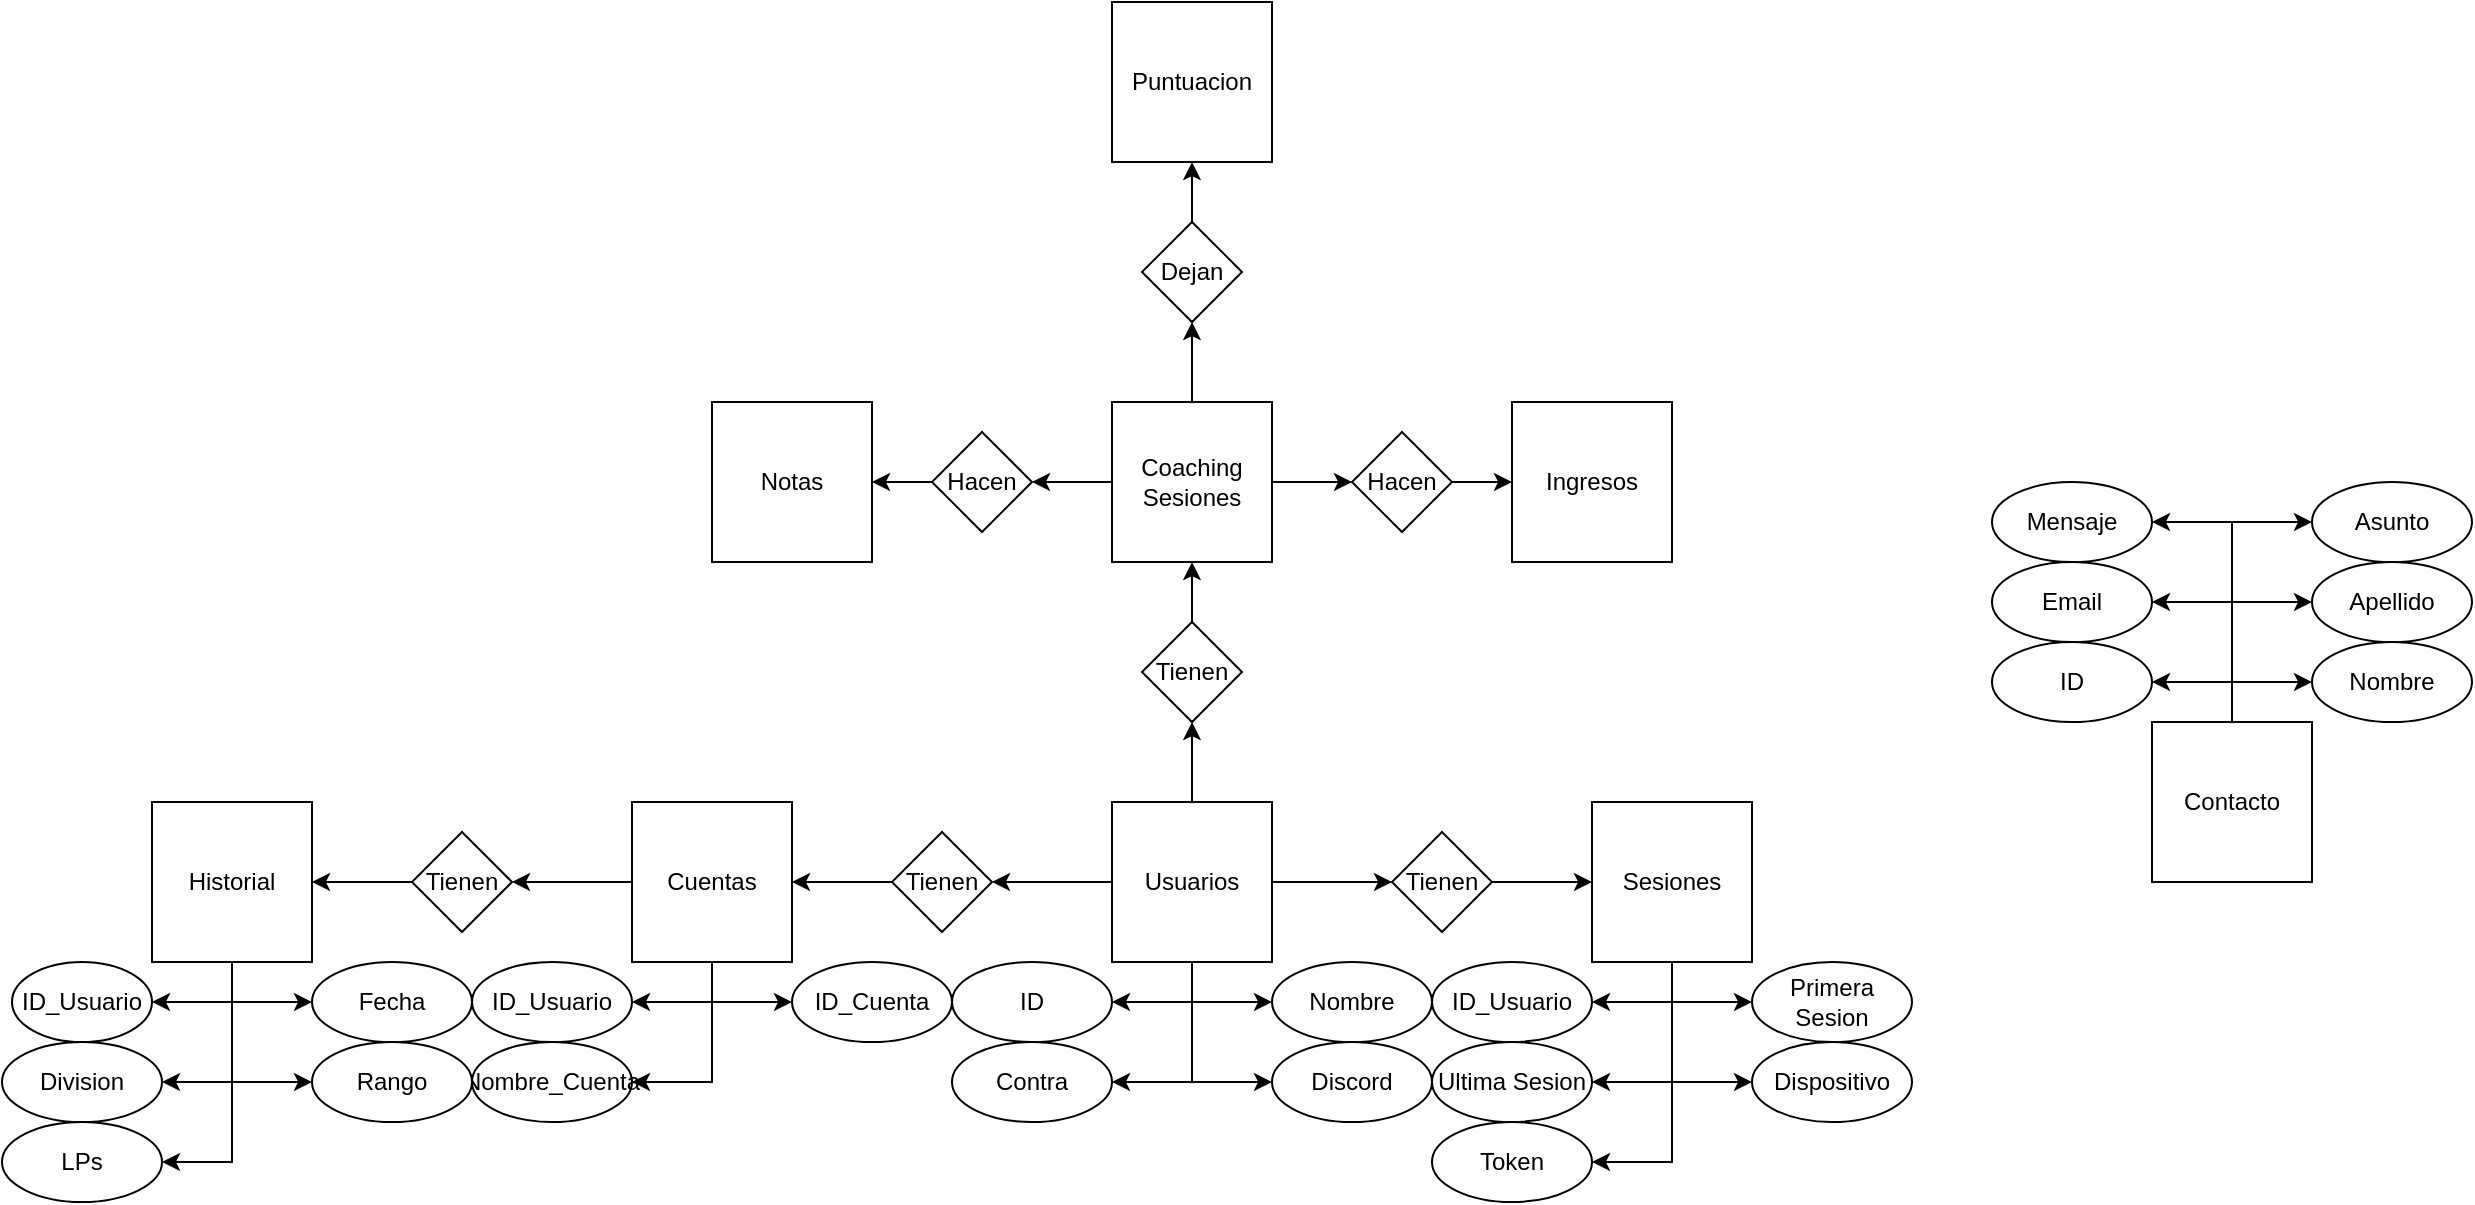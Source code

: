 <mxfile>
    <diagram name="Página-1" id="68uL73ih5Qv2NwUpenhS">
        <mxGraphModel dx="1892" dy="1597" grid="1" gridSize="10" guides="1" tooltips="1" connect="1" arrows="1" fold="1" page="1" pageScale="1" pageWidth="827" pageHeight="1169" math="0" shadow="0">
            <root>
                <mxCell id="0"/>
                <mxCell id="1" parent="0"/>
                <mxCell id="9f2d0XfLrXAN-zf3y8o4-28" style="edgeStyle=orthogonalEdgeStyle;rounded=0;orthogonalLoop=1;jettySize=auto;html=1;entryX=1;entryY=0.5;entryDx=0;entryDy=0;" parent="1" source="9f2d0XfLrXAN-zf3y8o4-1" target="9f2d0XfLrXAN-zf3y8o4-23" edge="1">
                    <mxGeometry relative="1" as="geometry"/>
                </mxCell>
                <mxCell id="9f2d0XfLrXAN-zf3y8o4-29" style="edgeStyle=orthogonalEdgeStyle;rounded=0;orthogonalLoop=1;jettySize=auto;html=1;entryX=0;entryY=0.5;entryDx=0;entryDy=0;" parent="1" source="9f2d0XfLrXAN-zf3y8o4-1" target="9f2d0XfLrXAN-zf3y8o4-24" edge="1">
                    <mxGeometry relative="1" as="geometry"/>
                </mxCell>
                <mxCell id="9f2d0XfLrXAN-zf3y8o4-30" style="edgeStyle=orthogonalEdgeStyle;rounded=0;orthogonalLoop=1;jettySize=auto;html=1;entryX=1;entryY=0.5;entryDx=0;entryDy=0;" parent="1" source="9f2d0XfLrXAN-zf3y8o4-1" target="9f2d0XfLrXAN-zf3y8o4-25" edge="1">
                    <mxGeometry relative="1" as="geometry"/>
                </mxCell>
                <mxCell id="9f2d0XfLrXAN-zf3y8o4-31" style="edgeStyle=orthogonalEdgeStyle;rounded=0;orthogonalLoop=1;jettySize=auto;html=1;entryX=0;entryY=0.5;entryDx=0;entryDy=0;" parent="1" source="9f2d0XfLrXAN-zf3y8o4-1" target="9f2d0XfLrXAN-zf3y8o4-26" edge="1">
                    <mxGeometry relative="1" as="geometry"/>
                </mxCell>
                <mxCell id="9f2d0XfLrXAN-zf3y8o4-44" style="edgeStyle=orthogonalEdgeStyle;rounded=0;orthogonalLoop=1;jettySize=auto;html=1;entryX=0;entryY=0.5;entryDx=0;entryDy=0;" parent="1" source="9f2d0XfLrXAN-zf3y8o4-1" target="9f2d0XfLrXAN-zf3y8o4-42" edge="1">
                    <mxGeometry relative="1" as="geometry"/>
                </mxCell>
                <mxCell id="9f2d0XfLrXAN-zf3y8o4-46" style="edgeStyle=orthogonalEdgeStyle;rounded=0;orthogonalLoop=1;jettySize=auto;html=1;entryX=1;entryY=0.5;entryDx=0;entryDy=0;" parent="1" source="9f2d0XfLrXAN-zf3y8o4-1" target="9f2d0XfLrXAN-zf3y8o4-45" edge="1">
                    <mxGeometry relative="1" as="geometry"/>
                </mxCell>
                <mxCell id="4" style="edgeStyle=none;html=1;entryX=0.5;entryY=1;entryDx=0;entryDy=0;" edge="1" parent="1" source="9f2d0XfLrXAN-zf3y8o4-1" target="3">
                    <mxGeometry relative="1" as="geometry"/>
                </mxCell>
                <mxCell id="9f2d0XfLrXAN-zf3y8o4-1" value="Usuarios" style="whiteSpace=wrap;html=1;aspect=fixed;" parent="1" vertex="1">
                    <mxGeometry x="120" y="40" width="80" height="80" as="geometry"/>
                </mxCell>
                <mxCell id="9f2d0XfLrXAN-zf3y8o4-53" style="edgeStyle=orthogonalEdgeStyle;rounded=0;orthogonalLoop=1;jettySize=auto;html=1;entryX=1;entryY=0.5;entryDx=0;entryDy=0;" parent="1" source="9f2d0XfLrXAN-zf3y8o4-2" target="9f2d0XfLrXAN-zf3y8o4-52" edge="1">
                    <mxGeometry relative="1" as="geometry"/>
                </mxCell>
                <mxCell id="9f2d0XfLrXAN-zf3y8o4-60" style="edgeStyle=orthogonalEdgeStyle;rounded=0;orthogonalLoop=1;jettySize=auto;html=1;entryX=0;entryY=0.5;entryDx=0;entryDy=0;" parent="1" source="9f2d0XfLrXAN-zf3y8o4-2" target="9f2d0XfLrXAN-zf3y8o4-49" edge="1">
                    <mxGeometry relative="1" as="geometry"/>
                </mxCell>
                <mxCell id="9f2d0XfLrXAN-zf3y8o4-61" style="edgeStyle=orthogonalEdgeStyle;rounded=0;orthogonalLoop=1;jettySize=auto;html=1;entryX=1;entryY=0.5;entryDx=0;entryDy=0;" parent="1" source="9f2d0XfLrXAN-zf3y8o4-2" target="9f2d0XfLrXAN-zf3y8o4-48" edge="1">
                    <mxGeometry relative="1" as="geometry"/>
                </mxCell>
                <mxCell id="9f2d0XfLrXAN-zf3y8o4-62" style="edgeStyle=orthogonalEdgeStyle;rounded=0;orthogonalLoop=1;jettySize=auto;html=1;entryX=1;entryY=0.5;entryDx=0;entryDy=0;" parent="1" source="9f2d0XfLrXAN-zf3y8o4-2" target="9f2d0XfLrXAN-zf3y8o4-50" edge="1">
                    <mxGeometry relative="1" as="geometry"/>
                </mxCell>
                <mxCell id="9f2d0XfLrXAN-zf3y8o4-2" value="Cuentas" style="whiteSpace=wrap;html=1;aspect=fixed;" parent="1" vertex="1">
                    <mxGeometry x="-120" y="40" width="80" height="80" as="geometry"/>
                </mxCell>
                <mxCell id="9f2d0XfLrXAN-zf3y8o4-37" style="edgeStyle=orthogonalEdgeStyle;rounded=0;orthogonalLoop=1;jettySize=auto;html=1;entryX=1;entryY=0.5;entryDx=0;entryDy=0;" parent="1" source="9f2d0XfLrXAN-zf3y8o4-3" target="9f2d0XfLrXAN-zf3y8o4-32" edge="1">
                    <mxGeometry relative="1" as="geometry"/>
                </mxCell>
                <mxCell id="9f2d0XfLrXAN-zf3y8o4-38" style="edgeStyle=orthogonalEdgeStyle;rounded=0;orthogonalLoop=1;jettySize=auto;html=1;entryX=0;entryY=0.5;entryDx=0;entryDy=0;" parent="1" source="9f2d0XfLrXAN-zf3y8o4-3" target="9f2d0XfLrXAN-zf3y8o4-33" edge="1">
                    <mxGeometry relative="1" as="geometry"/>
                </mxCell>
                <mxCell id="9f2d0XfLrXAN-zf3y8o4-39" style="edgeStyle=orthogonalEdgeStyle;rounded=0;orthogonalLoop=1;jettySize=auto;html=1;entryX=0;entryY=0.5;entryDx=0;entryDy=0;" parent="1" source="9f2d0XfLrXAN-zf3y8o4-3" target="9f2d0XfLrXAN-zf3y8o4-35" edge="1">
                    <mxGeometry relative="1" as="geometry"/>
                </mxCell>
                <mxCell id="9f2d0XfLrXAN-zf3y8o4-40" style="edgeStyle=orthogonalEdgeStyle;rounded=0;orthogonalLoop=1;jettySize=auto;html=1;entryX=1;entryY=0.5;entryDx=0;entryDy=0;" parent="1" source="9f2d0XfLrXAN-zf3y8o4-3" target="9f2d0XfLrXAN-zf3y8o4-36" edge="1">
                    <mxGeometry relative="1" as="geometry"/>
                </mxCell>
                <mxCell id="9f2d0XfLrXAN-zf3y8o4-41" style="edgeStyle=orthogonalEdgeStyle;rounded=0;orthogonalLoop=1;jettySize=auto;html=1;entryX=1;entryY=0.5;entryDx=0;entryDy=0;" parent="1" source="9f2d0XfLrXAN-zf3y8o4-3" target="9f2d0XfLrXAN-zf3y8o4-34" edge="1">
                    <mxGeometry relative="1" as="geometry"/>
                </mxCell>
                <mxCell id="9f2d0XfLrXAN-zf3y8o4-3" value="Sesiones" style="whiteSpace=wrap;html=1;aspect=fixed;" parent="1" vertex="1">
                    <mxGeometry x="360" y="40" width="80" height="80" as="geometry"/>
                </mxCell>
                <mxCell id="9f2d0XfLrXAN-zf3y8o4-11" style="edgeStyle=orthogonalEdgeStyle;rounded=0;orthogonalLoop=1;jettySize=auto;html=1;entryX=1;entryY=0.5;entryDx=0;entryDy=0;" parent="1" source="9f2d0XfLrXAN-zf3y8o4-4" target="9f2d0XfLrXAN-zf3y8o4-10" edge="1">
                    <mxGeometry relative="1" as="geometry"/>
                </mxCell>
                <mxCell id="9f2d0XfLrXAN-zf3y8o4-17" style="edgeStyle=orthogonalEdgeStyle;rounded=0;orthogonalLoop=1;jettySize=auto;html=1;entryX=0;entryY=0.5;entryDx=0;entryDy=0;" parent="1" source="9f2d0XfLrXAN-zf3y8o4-4" target="9f2d0XfLrXAN-zf3y8o4-12" edge="1">
                    <mxGeometry relative="1" as="geometry"/>
                </mxCell>
                <mxCell id="9f2d0XfLrXAN-zf3y8o4-18" style="edgeStyle=orthogonalEdgeStyle;rounded=0;orthogonalLoop=1;jettySize=auto;html=1;entryX=1;entryY=0.5;entryDx=0;entryDy=0;" parent="1" source="9f2d0XfLrXAN-zf3y8o4-4" target="9f2d0XfLrXAN-zf3y8o4-13" edge="1">
                    <mxGeometry relative="1" as="geometry"/>
                </mxCell>
                <mxCell id="9f2d0XfLrXAN-zf3y8o4-19" style="edgeStyle=orthogonalEdgeStyle;rounded=0;orthogonalLoop=1;jettySize=auto;html=1;entryX=0;entryY=0.5;entryDx=0;entryDy=0;" parent="1" source="9f2d0XfLrXAN-zf3y8o4-4" target="9f2d0XfLrXAN-zf3y8o4-14" edge="1">
                    <mxGeometry relative="1" as="geometry"/>
                </mxCell>
                <mxCell id="9f2d0XfLrXAN-zf3y8o4-20" style="edgeStyle=orthogonalEdgeStyle;rounded=0;orthogonalLoop=1;jettySize=auto;html=1;entryX=1;entryY=0.5;entryDx=0;entryDy=0;" parent="1" source="9f2d0XfLrXAN-zf3y8o4-4" target="9f2d0XfLrXAN-zf3y8o4-15" edge="1">
                    <mxGeometry relative="1" as="geometry"/>
                </mxCell>
                <mxCell id="9f2d0XfLrXAN-zf3y8o4-21" style="edgeStyle=orthogonalEdgeStyle;rounded=0;orthogonalLoop=1;jettySize=auto;html=1;entryX=0;entryY=0.5;entryDx=0;entryDy=0;" parent="1" source="9f2d0XfLrXAN-zf3y8o4-4" target="9f2d0XfLrXAN-zf3y8o4-16" edge="1">
                    <mxGeometry relative="1" as="geometry"/>
                </mxCell>
                <mxCell id="9f2d0XfLrXAN-zf3y8o4-4" value="Contacto" style="whiteSpace=wrap;html=1;aspect=fixed;" parent="1" vertex="1">
                    <mxGeometry x="640" width="80" height="80" as="geometry"/>
                </mxCell>
                <mxCell id="8" style="edgeStyle=none;html=1;entryX=0;entryY=0.5;entryDx=0;entryDy=0;" edge="1" parent="1" source="9f2d0XfLrXAN-zf3y8o4-5" target="7">
                    <mxGeometry relative="1" as="geometry"/>
                </mxCell>
                <mxCell id="11" style="edgeStyle=none;html=1;entryX=0.5;entryY=1;entryDx=0;entryDy=0;" edge="1" parent="1" source="9f2d0XfLrXAN-zf3y8o4-5" target="10">
                    <mxGeometry relative="1" as="geometry"/>
                </mxCell>
                <mxCell id="13" style="edgeStyle=none;html=1;entryX=1;entryY=0.5;entryDx=0;entryDy=0;" edge="1" parent="1" source="9f2d0XfLrXAN-zf3y8o4-5" target="9">
                    <mxGeometry relative="1" as="geometry"/>
                </mxCell>
                <mxCell id="9f2d0XfLrXAN-zf3y8o4-5" value="Coaching Sesiones" style="whiteSpace=wrap;html=1;aspect=fixed;" parent="1" vertex="1">
                    <mxGeometry x="120" y="-160" width="80" height="80" as="geometry"/>
                </mxCell>
                <mxCell id="9f2d0XfLrXAN-zf3y8o4-7" value="Puntuacion" style="whiteSpace=wrap;html=1;aspect=fixed;" parent="1" vertex="1">
                    <mxGeometry x="120" y="-360" width="80" height="80" as="geometry"/>
                </mxCell>
                <mxCell id="9f2d0XfLrXAN-zf3y8o4-8" value="Notas" style="whiteSpace=wrap;html=1;aspect=fixed;" parent="1" vertex="1">
                    <mxGeometry x="-80" y="-160" width="80" height="80" as="geometry"/>
                </mxCell>
                <mxCell id="9f2d0XfLrXAN-zf3y8o4-9" value="Ingresos" style="whiteSpace=wrap;html=1;aspect=fixed;" parent="1" vertex="1">
                    <mxGeometry x="320" y="-160" width="80" height="80" as="geometry"/>
                </mxCell>
                <mxCell id="9f2d0XfLrXAN-zf3y8o4-10" value="ID" style="ellipse;whiteSpace=wrap;html=1;" parent="1" vertex="1">
                    <mxGeometry x="560" y="-40" width="80" height="40" as="geometry"/>
                </mxCell>
                <mxCell id="9f2d0XfLrXAN-zf3y8o4-12" value="Nombre" style="ellipse;whiteSpace=wrap;html=1;" parent="1" vertex="1">
                    <mxGeometry x="720" y="-40" width="80" height="40" as="geometry"/>
                </mxCell>
                <mxCell id="9f2d0XfLrXAN-zf3y8o4-13" value="Email" style="ellipse;whiteSpace=wrap;html=1;" parent="1" vertex="1">
                    <mxGeometry x="560" y="-80" width="80" height="40" as="geometry"/>
                </mxCell>
                <mxCell id="9f2d0XfLrXAN-zf3y8o4-14" value="Apellido" style="ellipse;whiteSpace=wrap;html=1;" parent="1" vertex="1">
                    <mxGeometry x="720" y="-80" width="80" height="40" as="geometry"/>
                </mxCell>
                <mxCell id="9f2d0XfLrXAN-zf3y8o4-15" value="Mensaje" style="ellipse;whiteSpace=wrap;html=1;" parent="1" vertex="1">
                    <mxGeometry x="560" y="-120" width="80" height="40" as="geometry"/>
                </mxCell>
                <mxCell id="9f2d0XfLrXAN-zf3y8o4-16" value="Asunto" style="ellipse;whiteSpace=wrap;html=1;" parent="1" vertex="1">
                    <mxGeometry x="720" y="-120" width="80" height="40" as="geometry"/>
                </mxCell>
                <mxCell id="9f2d0XfLrXAN-zf3y8o4-23" value="ID" style="ellipse;whiteSpace=wrap;html=1;" parent="1" vertex="1">
                    <mxGeometry x="40" y="120" width="80" height="40" as="geometry"/>
                </mxCell>
                <mxCell id="9f2d0XfLrXAN-zf3y8o4-24" value="Nombre" style="ellipse;whiteSpace=wrap;html=1;" parent="1" vertex="1">
                    <mxGeometry x="200" y="120" width="80" height="40" as="geometry"/>
                </mxCell>
                <mxCell id="9f2d0XfLrXAN-zf3y8o4-25" value="Contra" style="ellipse;whiteSpace=wrap;html=1;" parent="1" vertex="1">
                    <mxGeometry x="40" y="160" width="80" height="40" as="geometry"/>
                </mxCell>
                <mxCell id="9f2d0XfLrXAN-zf3y8o4-26" value="Discord" style="ellipse;whiteSpace=wrap;html=1;" parent="1" vertex="1">
                    <mxGeometry x="200" y="160" width="80" height="40" as="geometry"/>
                </mxCell>
                <mxCell id="9f2d0XfLrXAN-zf3y8o4-32" value="ID_Usuario" style="ellipse;whiteSpace=wrap;html=1;" parent="1" vertex="1">
                    <mxGeometry x="280" y="120" width="80" height="40" as="geometry"/>
                </mxCell>
                <mxCell id="9f2d0XfLrXAN-zf3y8o4-33" value="Primera Sesion" style="ellipse;whiteSpace=wrap;html=1;" parent="1" vertex="1">
                    <mxGeometry x="440" y="120" width="80" height="40" as="geometry"/>
                </mxCell>
                <mxCell id="9f2d0XfLrXAN-zf3y8o4-34" value="Ultima Sesion" style="ellipse;whiteSpace=wrap;html=1;" parent="1" vertex="1">
                    <mxGeometry x="280" y="160" width="80" height="40" as="geometry"/>
                </mxCell>
                <mxCell id="9f2d0XfLrXAN-zf3y8o4-35" value="Dispositivo" style="ellipse;whiteSpace=wrap;html=1;" parent="1" vertex="1">
                    <mxGeometry x="440" y="160" width="80" height="40" as="geometry"/>
                </mxCell>
                <mxCell id="9f2d0XfLrXAN-zf3y8o4-36" value="Token" style="ellipse;whiteSpace=wrap;html=1;" parent="1" vertex="1">
                    <mxGeometry x="280" y="200" width="80" height="40" as="geometry"/>
                </mxCell>
                <mxCell id="9f2d0XfLrXAN-zf3y8o4-43" style="edgeStyle=orthogonalEdgeStyle;rounded=0;orthogonalLoop=1;jettySize=auto;html=1;entryX=0;entryY=0.5;entryDx=0;entryDy=0;" parent="1" source="9f2d0XfLrXAN-zf3y8o4-42" target="9f2d0XfLrXAN-zf3y8o4-3" edge="1">
                    <mxGeometry relative="1" as="geometry"/>
                </mxCell>
                <mxCell id="9f2d0XfLrXAN-zf3y8o4-42" value="Tienen" style="rhombus;whiteSpace=wrap;html=1;" parent="1" vertex="1">
                    <mxGeometry x="260" y="55" width="50" height="50" as="geometry"/>
                </mxCell>
                <mxCell id="9f2d0XfLrXAN-zf3y8o4-47" style="edgeStyle=orthogonalEdgeStyle;rounded=0;orthogonalLoop=1;jettySize=auto;html=1;entryX=1;entryY=0.5;entryDx=0;entryDy=0;" parent="1" source="9f2d0XfLrXAN-zf3y8o4-45" target="9f2d0XfLrXAN-zf3y8o4-2" edge="1">
                    <mxGeometry relative="1" as="geometry"/>
                </mxCell>
                <mxCell id="9f2d0XfLrXAN-zf3y8o4-45" value="Tienen" style="rhombus;whiteSpace=wrap;html=1;" parent="1" vertex="1">
                    <mxGeometry x="10" y="55" width="50" height="50" as="geometry"/>
                </mxCell>
                <mxCell id="9f2d0XfLrXAN-zf3y8o4-48" value="ID_Usuario" style="ellipse;whiteSpace=wrap;html=1;" parent="1" vertex="1">
                    <mxGeometry x="-200" y="120" width="80" height="40" as="geometry"/>
                </mxCell>
                <mxCell id="9f2d0XfLrXAN-zf3y8o4-49" value="ID_Cuenta" style="ellipse;whiteSpace=wrap;html=1;" parent="1" vertex="1">
                    <mxGeometry x="-40" y="120" width="80" height="40" as="geometry"/>
                </mxCell>
                <mxCell id="9f2d0XfLrXAN-zf3y8o4-50" value="Nombre_Cuenta" style="ellipse;whiteSpace=wrap;html=1;" parent="1" vertex="1">
                    <mxGeometry x="-200" y="160" width="80" height="40" as="geometry"/>
                </mxCell>
                <mxCell id="9f2d0XfLrXAN-zf3y8o4-56" style="edgeStyle=orthogonalEdgeStyle;rounded=0;orthogonalLoop=1;jettySize=auto;html=1;entryX=1;entryY=0.5;entryDx=0;entryDy=0;" parent="1" source="9f2d0XfLrXAN-zf3y8o4-52" target="9f2d0XfLrXAN-zf3y8o4-55" edge="1">
                    <mxGeometry relative="1" as="geometry"/>
                </mxCell>
                <mxCell id="9f2d0XfLrXAN-zf3y8o4-52" value="Tienen" style="rhombus;whiteSpace=wrap;html=1;" parent="1" vertex="1">
                    <mxGeometry x="-230" y="55" width="50" height="50" as="geometry"/>
                </mxCell>
                <mxCell id="9f2d0XfLrXAN-zf3y8o4-54" value="Fecha" style="ellipse;whiteSpace=wrap;html=1;" parent="1" vertex="1">
                    <mxGeometry x="-280" y="120" width="80" height="40" as="geometry"/>
                </mxCell>
                <mxCell id="9f2d0XfLrXAN-zf3y8o4-58" style="edgeStyle=orthogonalEdgeStyle;rounded=0;orthogonalLoop=1;jettySize=auto;html=1;entryX=1;entryY=0.5;entryDx=0;entryDy=0;" parent="1" source="9f2d0XfLrXAN-zf3y8o4-55" target="9f2d0XfLrXAN-zf3y8o4-57" edge="1">
                    <mxGeometry relative="1" as="geometry"/>
                </mxCell>
                <mxCell id="9f2d0XfLrXAN-zf3y8o4-63" style="edgeStyle=orthogonalEdgeStyle;rounded=0;orthogonalLoop=1;jettySize=auto;html=1;entryX=0;entryY=0.5;entryDx=0;entryDy=0;" parent="1" source="9f2d0XfLrXAN-zf3y8o4-55" target="9f2d0XfLrXAN-zf3y8o4-54" edge="1">
                    <mxGeometry relative="1" as="geometry"/>
                </mxCell>
                <mxCell id="9f2d0XfLrXAN-zf3y8o4-67" style="edgeStyle=orthogonalEdgeStyle;rounded=0;orthogonalLoop=1;jettySize=auto;html=1;entryX=0;entryY=0.5;entryDx=0;entryDy=0;" parent="1" source="9f2d0XfLrXAN-zf3y8o4-55" target="9f2d0XfLrXAN-zf3y8o4-65" edge="1">
                    <mxGeometry relative="1" as="geometry"/>
                </mxCell>
                <mxCell id="9f2d0XfLrXAN-zf3y8o4-68" style="edgeStyle=orthogonalEdgeStyle;rounded=0;orthogonalLoop=1;jettySize=auto;html=1;entryX=1;entryY=0.5;entryDx=0;entryDy=0;" parent="1" source="9f2d0XfLrXAN-zf3y8o4-55" target="9f2d0XfLrXAN-zf3y8o4-64" edge="1">
                    <mxGeometry relative="1" as="geometry"/>
                </mxCell>
                <mxCell id="9f2d0XfLrXAN-zf3y8o4-69" style="edgeStyle=orthogonalEdgeStyle;rounded=0;orthogonalLoop=1;jettySize=auto;html=1;entryX=1;entryY=0.5;entryDx=0;entryDy=0;" parent="1" source="9f2d0XfLrXAN-zf3y8o4-55" target="9f2d0XfLrXAN-zf3y8o4-66" edge="1">
                    <mxGeometry relative="1" as="geometry"/>
                </mxCell>
                <mxCell id="9f2d0XfLrXAN-zf3y8o4-55" value="Historial" style="whiteSpace=wrap;html=1;aspect=fixed;" parent="1" vertex="1">
                    <mxGeometry x="-360" y="40" width="80" height="80" as="geometry"/>
                </mxCell>
                <mxCell id="9f2d0XfLrXAN-zf3y8o4-57" value="ID_Usuario" style="ellipse;whiteSpace=wrap;html=1;" parent="1" vertex="1">
                    <mxGeometry x="-430" y="120" width="70" height="40" as="geometry"/>
                </mxCell>
                <mxCell id="9f2d0XfLrXAN-zf3y8o4-64" value="Division" style="ellipse;whiteSpace=wrap;html=1;" parent="1" vertex="1">
                    <mxGeometry x="-435" y="160" width="80" height="40" as="geometry"/>
                </mxCell>
                <mxCell id="9f2d0XfLrXAN-zf3y8o4-65" value="Rango" style="ellipse;whiteSpace=wrap;html=1;" parent="1" vertex="1">
                    <mxGeometry x="-280" y="160" width="80" height="40" as="geometry"/>
                </mxCell>
                <mxCell id="9f2d0XfLrXAN-zf3y8o4-66" value="LPs" style="ellipse;whiteSpace=wrap;html=1;" parent="1" vertex="1">
                    <mxGeometry x="-435" y="200" width="80" height="40" as="geometry"/>
                </mxCell>
                <mxCell id="5" style="edgeStyle=none;html=1;" edge="1" parent="1" source="3" target="9f2d0XfLrXAN-zf3y8o4-5">
                    <mxGeometry relative="1" as="geometry"/>
                </mxCell>
                <mxCell id="3" value="Tienen" style="rhombus;whiteSpace=wrap;html=1;" vertex="1" parent="1">
                    <mxGeometry x="135" y="-50" width="50" height="50" as="geometry"/>
                </mxCell>
                <mxCell id="15" style="edgeStyle=none;html=1;entryX=0;entryY=0.5;entryDx=0;entryDy=0;" edge="1" parent="1" source="7" target="9f2d0XfLrXAN-zf3y8o4-9">
                    <mxGeometry relative="1" as="geometry"/>
                </mxCell>
                <mxCell id="7" value="Hacen" style="rhombus;whiteSpace=wrap;html=1;" vertex="1" parent="1">
                    <mxGeometry x="240" y="-145" width="50" height="50" as="geometry"/>
                </mxCell>
                <mxCell id="14" style="edgeStyle=none;html=1;entryX=1;entryY=0.5;entryDx=0;entryDy=0;" edge="1" parent="1" source="9" target="9f2d0XfLrXAN-zf3y8o4-8">
                    <mxGeometry relative="1" as="geometry"/>
                </mxCell>
                <mxCell id="9" value="Hacen" style="rhombus;whiteSpace=wrap;html=1;" vertex="1" parent="1">
                    <mxGeometry x="30" y="-145" width="50" height="50" as="geometry"/>
                </mxCell>
                <mxCell id="12" style="edgeStyle=none;html=1;entryX=0.5;entryY=1;entryDx=0;entryDy=0;" edge="1" parent="1" source="10" target="9f2d0XfLrXAN-zf3y8o4-7">
                    <mxGeometry relative="1" as="geometry"/>
                </mxCell>
                <mxCell id="10" value="Dejan" style="rhombus;whiteSpace=wrap;html=1;" vertex="1" parent="1">
                    <mxGeometry x="135" y="-250" width="50" height="50" as="geometry"/>
                </mxCell>
            </root>
        </mxGraphModel>
    </diagram>
</mxfile>